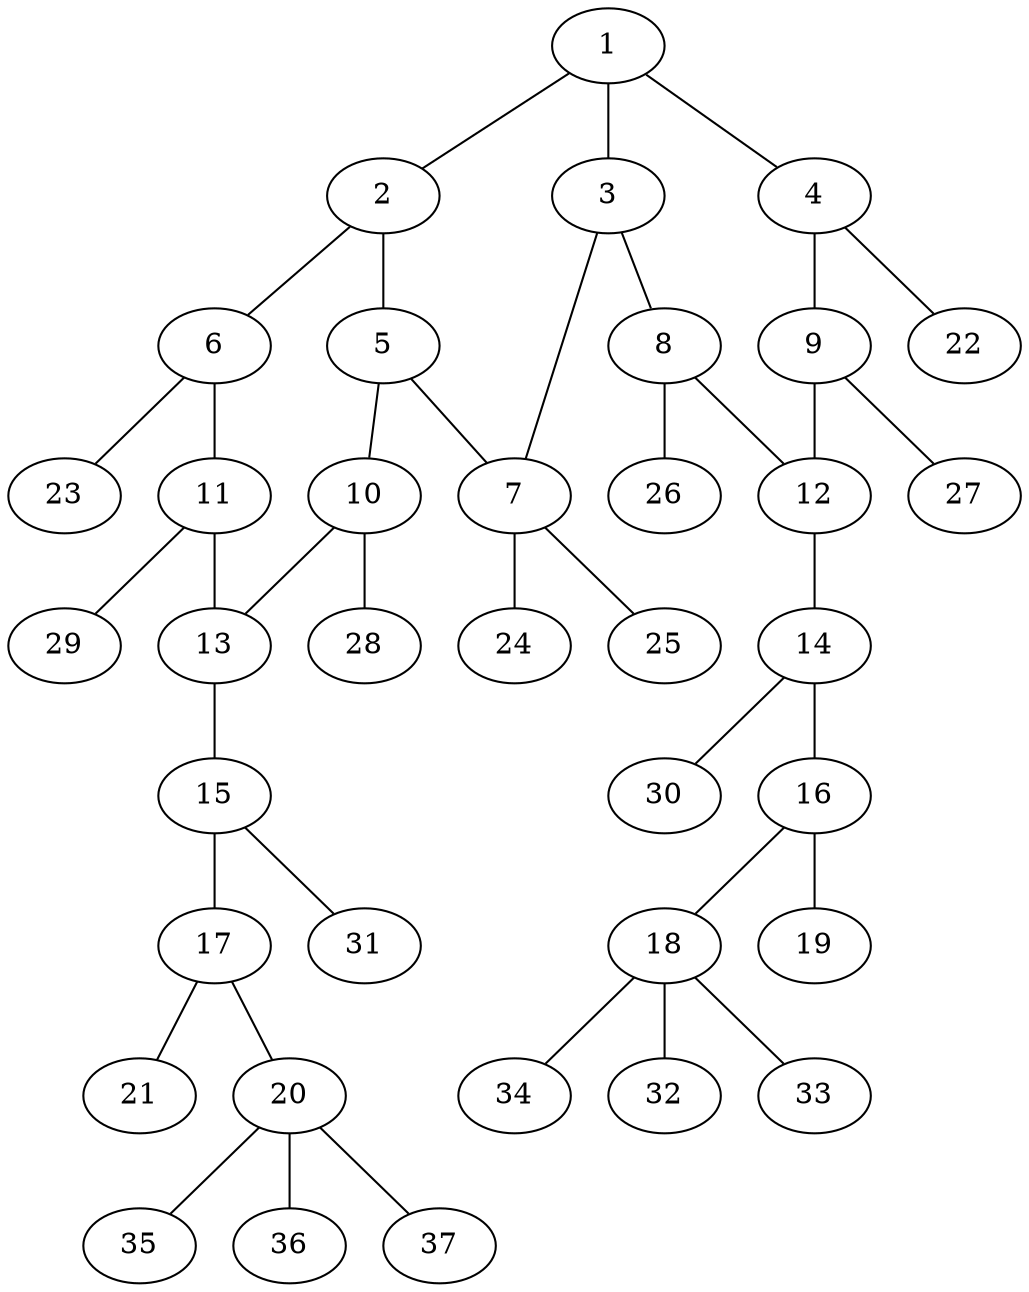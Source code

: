 graph molecule_1990 {
	1	 [chem=C];
	2	 [chem=C];
	1 -- 2	 [valence=1];
	3	 [chem=C];
	1 -- 3	 [valence=2];
	4	 [chem=C];
	1 -- 4	 [valence=1];
	5	 [chem=C];
	2 -- 5	 [valence=2];
	6	 [chem=C];
	2 -- 6	 [valence=1];
	7	 [chem=C];
	3 -- 7	 [valence=1];
	8	 [chem=C];
	3 -- 8	 [valence=1];
	9	 [chem=C];
	4 -- 9	 [valence=2];
	22	 [chem=H];
	4 -- 22	 [valence=1];
	5 -- 7	 [valence=1];
	10	 [chem=C];
	5 -- 10	 [valence=1];
	11	 [chem=C];
	6 -- 11	 [valence=2];
	23	 [chem=H];
	6 -- 23	 [valence=1];
	24	 [chem=H];
	7 -- 24	 [valence=1];
	25	 [chem=H];
	7 -- 25	 [valence=1];
	12	 [chem=C];
	8 -- 12	 [valence=2];
	26	 [chem=H];
	8 -- 26	 [valence=1];
	9 -- 12	 [valence=1];
	27	 [chem=H];
	9 -- 27	 [valence=1];
	13	 [chem=C];
	10 -- 13	 [valence=2];
	28	 [chem=H];
	10 -- 28	 [valence=1];
	11 -- 13	 [valence=1];
	29	 [chem=H];
	11 -- 29	 [valence=1];
	14	 [chem=N];
	12 -- 14	 [valence=1];
	15	 [chem=N];
	13 -- 15	 [valence=1];
	16	 [chem=C];
	14 -- 16	 [valence=1];
	30	 [chem=H];
	14 -- 30	 [valence=1];
	17	 [chem=C];
	15 -- 17	 [valence=1];
	31	 [chem=H];
	15 -- 31	 [valence=1];
	18	 [chem=C];
	16 -- 18	 [valence=1];
	19	 [chem=O];
	16 -- 19	 [valence=2];
	20	 [chem=C];
	17 -- 20	 [valence=1];
	21	 [chem=O];
	17 -- 21	 [valence=2];
	32	 [chem=H];
	18 -- 32	 [valence=1];
	33	 [chem=H];
	18 -- 33	 [valence=1];
	34	 [chem=H];
	18 -- 34	 [valence=1];
	35	 [chem=H];
	20 -- 35	 [valence=1];
	36	 [chem=H];
	20 -- 36	 [valence=1];
	37	 [chem=H];
	20 -- 37	 [valence=1];
}
